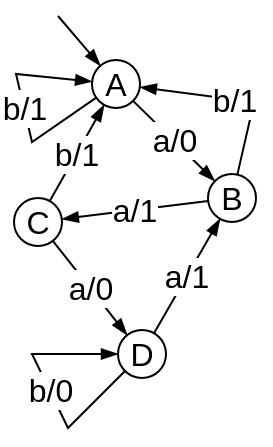 <mxfile version="21.7.5" type="device">
  <diagram name="Страница — 1" id="svp2YQaz2aHfOG72js31">
    <mxGraphModel dx="872" dy="827" grid="0" gridSize="10" guides="1" tooltips="1" connect="1" arrows="1" fold="1" page="0" pageScale="1" pageWidth="827" pageHeight="1169" math="0" shadow="0">
      <root>
        <mxCell id="0" />
        <mxCell id="1" parent="0" />
        <mxCell id="EyD6WljBZoHVQBXIw3oU-1" value="C" style="ellipse;whiteSpace=wrap;html=1;fontFamily=Helvetica;fontSize=16;" parent="1" vertex="1">
          <mxGeometry x="-45" y="420" width="24" height="24" as="geometry" />
        </mxCell>
        <mxCell id="_d1zq3NgZh4A4bXsV2X5-1" value="A" style="ellipse;whiteSpace=wrap;html=1;fontFamily=Helvetica;fontSize=16;" parent="1" vertex="1">
          <mxGeometry x="-6" y="351" width="24" height="24" as="geometry" />
        </mxCell>
        <mxCell id="_d1zq3NgZh4A4bXsV2X5-2" value="B" style="ellipse;whiteSpace=wrap;html=1;fontFamily=Helvetica;fontSize=16;" parent="1" vertex="1">
          <mxGeometry x="52" y="408" width="24" height="24" as="geometry" />
        </mxCell>
        <mxCell id="_d1zq3NgZh4A4bXsV2X5-3" value="D" style="ellipse;whiteSpace=wrap;html=1;fontFamily=Helvetica;fontSize=16;" parent="1" vertex="1">
          <mxGeometry x="7" y="486" width="24" height="24" as="geometry" />
        </mxCell>
        <mxCell id="_d1zq3NgZh4A4bXsV2X5-4" value="a/0" style="edgeStyle=none;shape=connector;rounded=0;orthogonalLoop=1;jettySize=auto;html=1;labelBackgroundColor=default;fontFamily=Helvetica;fontSize=16;fontColor=default;endArrow=blockThin;endFill=1;" parent="1" source="_d1zq3NgZh4A4bXsV2X5-1" target="_d1zq3NgZh4A4bXsV2X5-2" edge="1">
          <mxGeometry relative="1" as="geometry">
            <mxPoint x="151.85" y="314.57" as="sourcePoint" />
            <mxPoint x="75.85" y="345.57" as="targetPoint" />
            <Array as="points" />
          </mxGeometry>
        </mxCell>
        <mxCell id="_d1zq3NgZh4A4bXsV2X5-5" value="b/1" style="edgeStyle=none;shape=connector;rounded=0;orthogonalLoop=1;jettySize=auto;html=1;labelBackgroundColor=default;fontFamily=Helvetica;fontSize=16;fontColor=default;endArrow=blockThin;endFill=1;" parent="1" source="_d1zq3NgZh4A4bXsV2X5-2" target="_d1zq3NgZh4A4bXsV2X5-1" edge="1">
          <mxGeometry relative="1" as="geometry">
            <mxPoint x="155.46" y="456.57" as="sourcePoint" />
            <mxPoint x="89.46" y="304.57" as="targetPoint" />
            <Array as="points">
              <mxPoint x="75" y="372" />
            </Array>
          </mxGeometry>
        </mxCell>
        <mxCell id="_d1zq3NgZh4A4bXsV2X5-6" value="b/1" style="edgeStyle=none;shape=connector;rounded=0;orthogonalLoop=1;jettySize=auto;html=1;labelBackgroundColor=default;fontFamily=Helvetica;fontSize=16;fontColor=default;endArrow=blockThin;endFill=1;" parent="1" source="_d1zq3NgZh4A4bXsV2X5-1" target="_d1zq3NgZh4A4bXsV2X5-1" edge="1">
          <mxGeometry relative="1" as="geometry">
            <mxPoint x="-41.82" y="337.07" as="sourcePoint" />
            <mxPoint x="-49.82" y="329.07" as="targetPoint" />
            <Array as="points">
              <mxPoint x="-36" y="392" />
              <mxPoint x="-44" y="358" />
            </Array>
          </mxGeometry>
        </mxCell>
        <mxCell id="_d1zq3NgZh4A4bXsV2X5-8" style="edgeStyle=none;shape=connector;rounded=0;orthogonalLoop=1;jettySize=auto;html=1;labelBackgroundColor=default;fontFamily=Helvetica;fontSize=16;fontColor=default;endArrow=blockThin;endFill=1;" parent="1" target="_d1zq3NgZh4A4bXsV2X5-1" edge="1">
          <mxGeometry relative="1" as="geometry">
            <mxPoint x="-23" y="329" as="sourcePoint" />
            <mxPoint x="-3" y="342" as="targetPoint" />
          </mxGeometry>
        </mxCell>
        <mxCell id="_d1zq3NgZh4A4bXsV2X5-9" value="b/1" style="edgeStyle=none;shape=connector;rounded=0;orthogonalLoop=1;jettySize=auto;html=1;labelBackgroundColor=default;fontFamily=Helvetica;fontSize=16;fontColor=default;endArrow=blockThin;endFill=1;" parent="1" source="EyD6WljBZoHVQBXIw3oU-1" target="_d1zq3NgZh4A4bXsV2X5-1" edge="1">
          <mxGeometry relative="1" as="geometry">
            <mxPoint x="-81.95" y="459.71" as="sourcePoint" />
            <mxPoint x="-65.95" y="414.71" as="targetPoint" />
            <Array as="points" />
          </mxGeometry>
        </mxCell>
        <mxCell id="_d1zq3NgZh4A4bXsV2X5-10" value="a/1" style="edgeStyle=none;shape=connector;rounded=0;orthogonalLoop=1;jettySize=auto;html=1;labelBackgroundColor=default;fontFamily=Helvetica;fontSize=16;fontColor=default;endArrow=blockThin;endFill=1;" parent="1" source="_d1zq3NgZh4A4bXsV2X5-2" target="EyD6WljBZoHVQBXIw3oU-1" edge="1">
          <mxGeometry relative="1" as="geometry">
            <mxPoint x="127.78" y="520.01" as="sourcePoint" />
            <mxPoint x="42.78" y="450.01" as="targetPoint" />
            <Array as="points" />
          </mxGeometry>
        </mxCell>
        <mxCell id="_d1zq3NgZh4A4bXsV2X5-11" value="a/1" style="edgeStyle=none;shape=connector;rounded=0;orthogonalLoop=1;jettySize=auto;html=1;labelBackgroundColor=default;fontFamily=Helvetica;fontSize=16;fontColor=default;endArrow=blockThin;endFill=1;" parent="1" source="_d1zq3NgZh4A4bXsV2X5-3" target="_d1zq3NgZh4A4bXsV2X5-2" edge="1">
          <mxGeometry x="0.002" relative="1" as="geometry">
            <mxPoint x="31.31" y="464.51" as="sourcePoint" />
            <mxPoint x="208.31" y="505.51" as="targetPoint" />
            <Array as="points" />
            <mxPoint as="offset" />
          </mxGeometry>
        </mxCell>
        <mxCell id="_d1zq3NgZh4A4bXsV2X5-12" value="b/0" style="edgeStyle=none;shape=connector;rounded=0;orthogonalLoop=1;jettySize=auto;html=1;labelBackgroundColor=default;fontFamily=Helvetica;fontSize=16;fontColor=default;endArrow=blockThin;endFill=1;" parent="1" source="_d1zq3NgZh4A4bXsV2X5-3" target="_d1zq3NgZh4A4bXsV2X5-3" edge="1">
          <mxGeometry relative="1" as="geometry">
            <mxPoint x="2.0" y="496" as="sourcePoint" />
            <mxPoint x="-3.0" y="486" as="targetPoint" />
            <Array as="points">
              <mxPoint x="-18" y="535" />
              <mxPoint x="-36" y="498" />
            </Array>
          </mxGeometry>
        </mxCell>
        <mxCell id="_d1zq3NgZh4A4bXsV2X5-13" value="a/0" style="edgeStyle=none;shape=connector;rounded=0;orthogonalLoop=1;jettySize=auto;html=1;labelBackgroundColor=default;fontFamily=Helvetica;fontSize=16;fontColor=default;endArrow=blockThin;endFill=1;" parent="1" source="EyD6WljBZoHVQBXIw3oU-1" target="_d1zq3NgZh4A4bXsV2X5-3" edge="1">
          <mxGeometry relative="1" as="geometry">
            <mxPoint x="-59.85" y="505.57" as="sourcePoint" />
            <mxPoint x="-135.85" y="536.57" as="targetPoint" />
            <Array as="points" />
          </mxGeometry>
        </mxCell>
      </root>
    </mxGraphModel>
  </diagram>
</mxfile>
